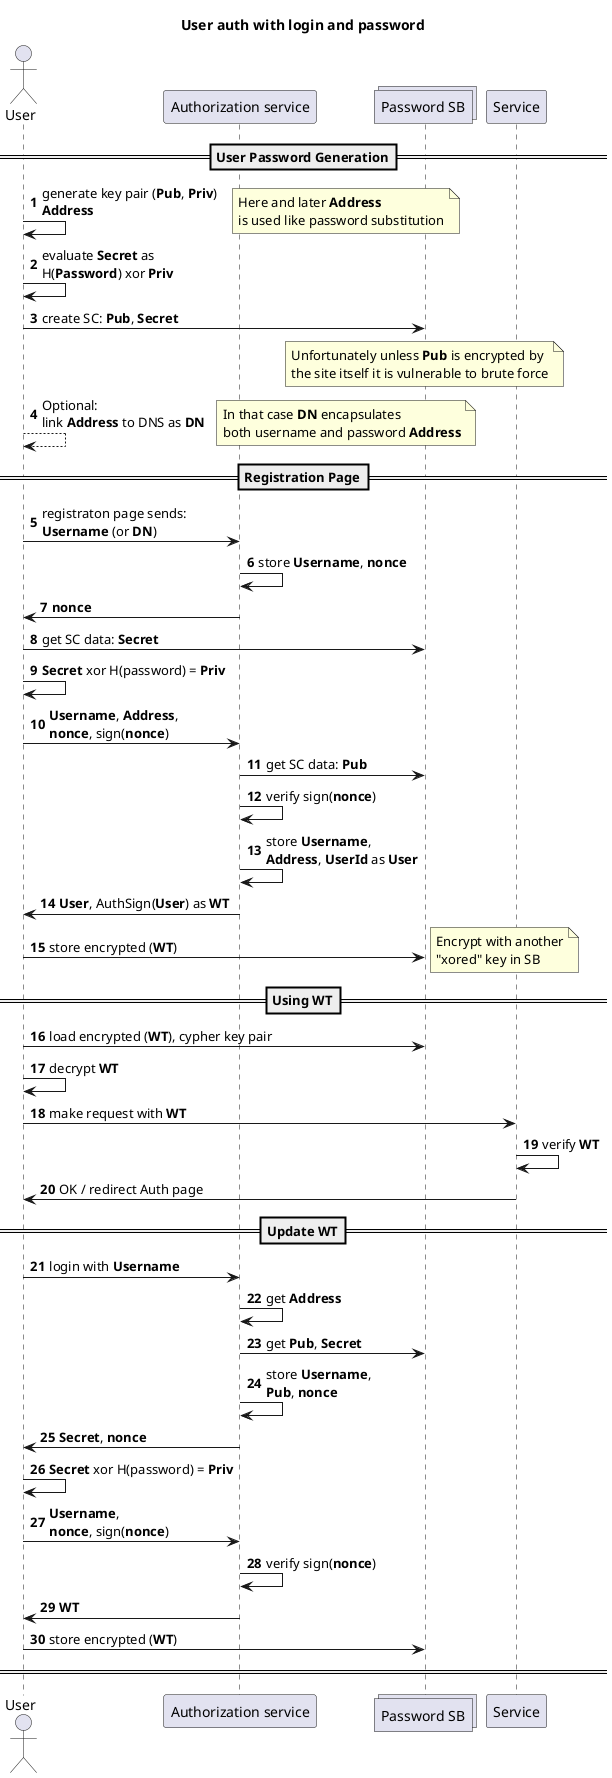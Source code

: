@startuml
'https://plantuml.com/sequence-diagram

title User auth with login and password

autonumber

actor User
participant Auth as "Authorization service"
collections Pwd as "Password SB"
participant App as "Service"

==User Password Generation==

User -> User : generate key pair (<b>Pub</b>, <b>Priv</b>) \n\
<b>Address</b>
note right
    Here and later <b>Address</b>
    is used like password substitution
end note

User -> User : evaluate <b>Secret</b> as\n\
H(<b>Password</b>) xor <b>Priv</b>

User -> Pwd : create SC: <b>Pub</b>, <b>Secret</b>
note over Pwd
    Unfortunately unless <b>Pub</b> is encrypted by
    the site itself it is vulnerable to brute force
end note

User --> User : Optional: \n\
link <b>Address</b> to DNS as <b>DN</b>
note right
    In that case <b>DN</b> encapsulates
    both username and password <b>Address</b>
end note

==Registration Page==

User -> Auth : registraton page sends: \n\
<b>Username</b> (or <b>DN</b>)

Auth -> Auth : store <b>Username</b>, <b>nonce</b>
Auth -> User : <b>nonce</b>

User -> Pwd : get SC data: <b>Secret</b>
User -> User : <b>Secret</b> xor H(password) = <b>Priv</b>
User -> Auth : <b>Username</b>, <b>Address</b>, \n\
<b>nonce</b>, sign(<b>nonce</b>)

Auth -> Pwd : get SC data: <b>Pub</b>

Auth -> Auth : verify sign(<b>nonce</b>)
Auth -> Auth : store <b>Username</b>, \n\
<b>Address</b>, <b>UserId</b> as <b>User</b>
Auth -> User : <b>User</b>, AuthSign(<b>User</b>) as <b>WT</b>

User -> Pwd : store encrypted (<b>WT</b>)
note right
    Encrypt with another
    "xored" key in SB
end note

==Using WT==

User -> Pwd : load encrypted (<b>WT</b>), cypher key pair
User -> User : decrypt <b>WT</b>
User -> App : make request with <b>WT</b>

App -> App : verify <b>WT</b>
App -> User : OK / redirect Auth page

==Update WT==

User -> Auth : login with <b>Username</b>

Auth -> Auth : get <b>Address</b>
Auth -> Pwd : get <b>Pub</b>, <b>Secret</b>
Auth -> Auth : store <b>Username</b>, \n\
<b>Pub</b>, <b>nonce</b>
Auth -> User : <b>Secret</b>, <b>nonce</b>

User -> User : <b>Secret</b> xor H(password) = <b>Priv</b>
User -> Auth : <b>Username</b>, \n\
<b>nonce</b>, sign(<b>nonce</b>)

Auth -> Auth : verify sign(<b>nonce</b>)
Auth -> User : <b>WT</b>

User -> Pwd : store encrypted (<b>WT</b>)
====

@enduml